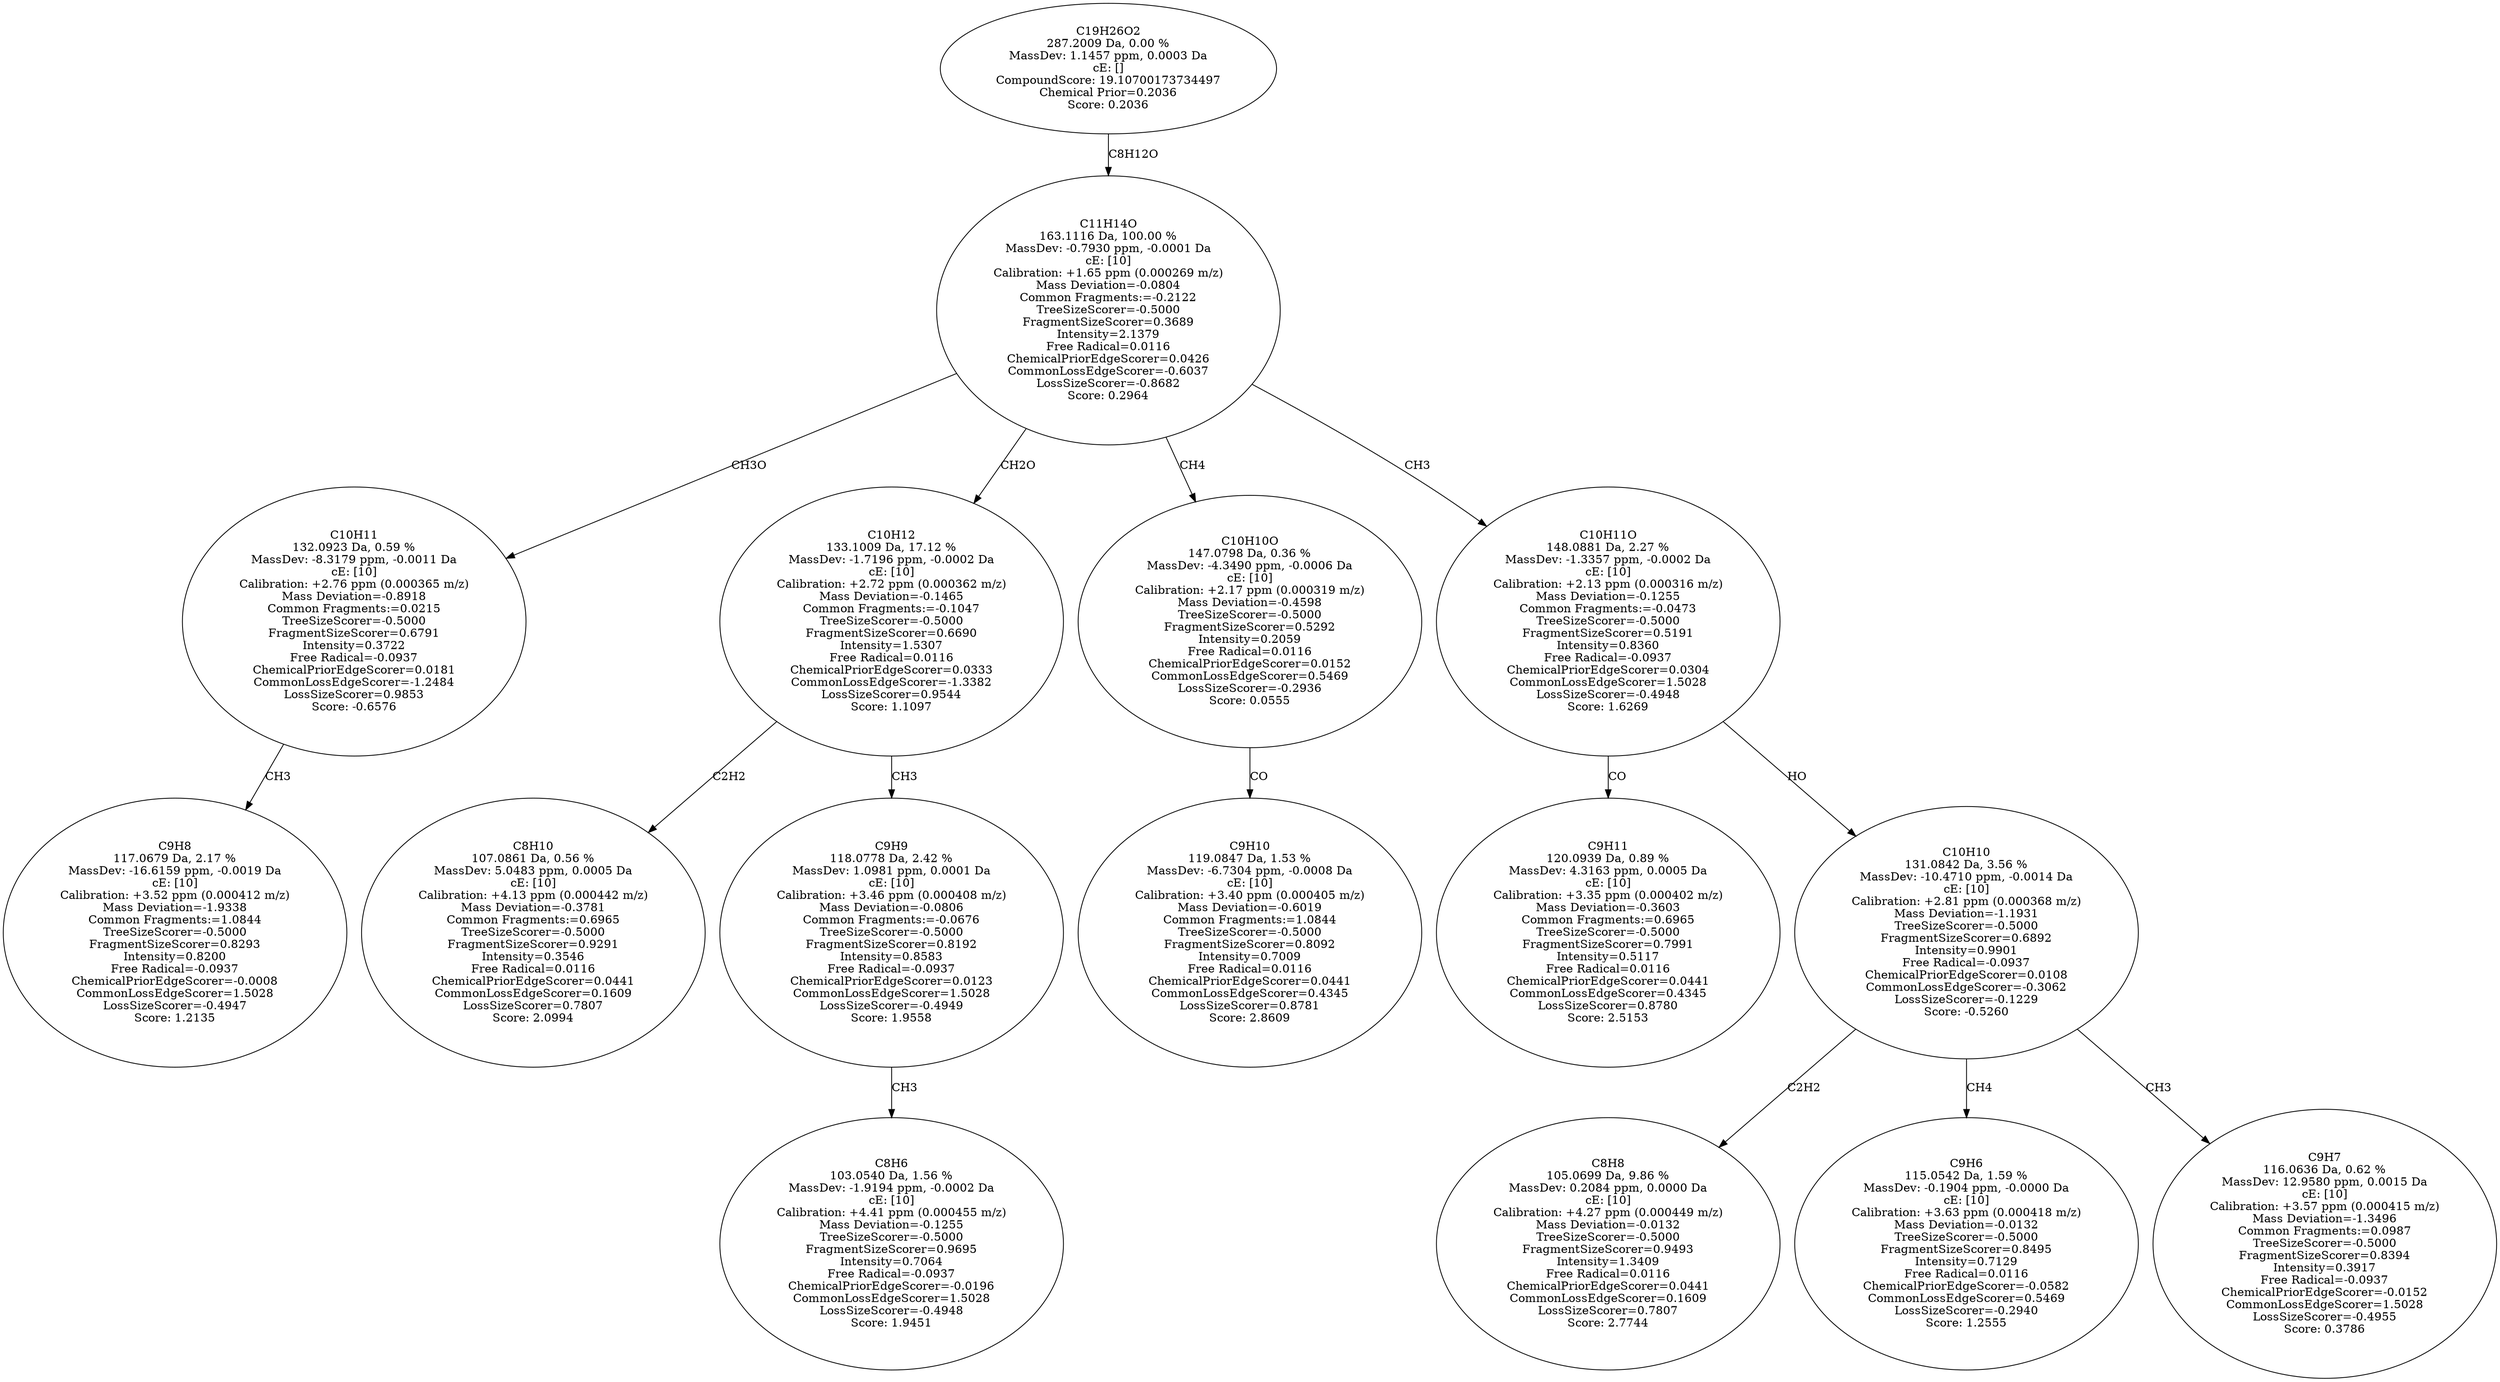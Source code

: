 strict digraph {
v1 [label="C9H8\n117.0679 Da, 2.17 %\nMassDev: -16.6159 ppm, -0.0019 Da\ncE: [10]\nCalibration: +3.52 ppm (0.000412 m/z)\nMass Deviation=-1.9338\nCommon Fragments:=1.0844\nTreeSizeScorer=-0.5000\nFragmentSizeScorer=0.8293\nIntensity=0.8200\nFree Radical=-0.0937\nChemicalPriorEdgeScorer=-0.0008\nCommonLossEdgeScorer=1.5028\nLossSizeScorer=-0.4947\nScore: 1.2135"];
v2 [label="C10H11\n132.0923 Da, 0.59 %\nMassDev: -8.3179 ppm, -0.0011 Da\ncE: [10]\nCalibration: +2.76 ppm (0.000365 m/z)\nMass Deviation=-0.8918\nCommon Fragments:=0.0215\nTreeSizeScorer=-0.5000\nFragmentSizeScorer=0.6791\nIntensity=0.3722\nFree Radical=-0.0937\nChemicalPriorEdgeScorer=0.0181\nCommonLossEdgeScorer=-1.2484\nLossSizeScorer=0.9853\nScore: -0.6576"];
v3 [label="C8H10\n107.0861 Da, 0.56 %\nMassDev: 5.0483 ppm, 0.0005 Da\ncE: [10]\nCalibration: +4.13 ppm (0.000442 m/z)\nMass Deviation=-0.3781\nCommon Fragments:=0.6965\nTreeSizeScorer=-0.5000\nFragmentSizeScorer=0.9291\nIntensity=0.3546\nFree Radical=0.0116\nChemicalPriorEdgeScorer=0.0441\nCommonLossEdgeScorer=0.1609\nLossSizeScorer=0.7807\nScore: 2.0994"];
v4 [label="C8H6\n103.0540 Da, 1.56 %\nMassDev: -1.9194 ppm, -0.0002 Da\ncE: [10]\nCalibration: +4.41 ppm (0.000455 m/z)\nMass Deviation=-0.1255\nTreeSizeScorer=-0.5000\nFragmentSizeScorer=0.9695\nIntensity=0.7064\nFree Radical=-0.0937\nChemicalPriorEdgeScorer=-0.0196\nCommonLossEdgeScorer=1.5028\nLossSizeScorer=-0.4948\nScore: 1.9451"];
v5 [label="C9H9\n118.0778 Da, 2.42 %\nMassDev: 1.0981 ppm, 0.0001 Da\ncE: [10]\nCalibration: +3.46 ppm (0.000408 m/z)\nMass Deviation=-0.0806\nCommon Fragments:=-0.0676\nTreeSizeScorer=-0.5000\nFragmentSizeScorer=0.8192\nIntensity=0.8583\nFree Radical=-0.0937\nChemicalPriorEdgeScorer=0.0123\nCommonLossEdgeScorer=1.5028\nLossSizeScorer=-0.4949\nScore: 1.9558"];
v6 [label="C10H12\n133.1009 Da, 17.12 %\nMassDev: -1.7196 ppm, -0.0002 Da\ncE: [10]\nCalibration: +2.72 ppm (0.000362 m/z)\nMass Deviation=-0.1465\nCommon Fragments:=-0.1047\nTreeSizeScorer=-0.5000\nFragmentSizeScorer=0.6690\nIntensity=1.5307\nFree Radical=0.0116\nChemicalPriorEdgeScorer=0.0333\nCommonLossEdgeScorer=-1.3382\nLossSizeScorer=0.9544\nScore: 1.1097"];
v7 [label="C9H10\n119.0847 Da, 1.53 %\nMassDev: -6.7304 ppm, -0.0008 Da\ncE: [10]\nCalibration: +3.40 ppm (0.000405 m/z)\nMass Deviation=-0.6019\nCommon Fragments:=1.0844\nTreeSizeScorer=-0.5000\nFragmentSizeScorer=0.8092\nIntensity=0.7009\nFree Radical=0.0116\nChemicalPriorEdgeScorer=0.0441\nCommonLossEdgeScorer=0.4345\nLossSizeScorer=0.8781\nScore: 2.8609"];
v8 [label="C10H10O\n147.0798 Da, 0.36 %\nMassDev: -4.3490 ppm, -0.0006 Da\ncE: [10]\nCalibration: +2.17 ppm (0.000319 m/z)\nMass Deviation=-0.4598\nTreeSizeScorer=-0.5000\nFragmentSizeScorer=0.5292\nIntensity=0.2059\nFree Radical=0.0116\nChemicalPriorEdgeScorer=0.0152\nCommonLossEdgeScorer=0.5469\nLossSizeScorer=-0.2936\nScore: 0.0555"];
v9 [label="C9H11\n120.0939 Da, 0.89 %\nMassDev: 4.3163 ppm, 0.0005 Da\ncE: [10]\nCalibration: +3.35 ppm (0.000402 m/z)\nMass Deviation=-0.3603\nCommon Fragments:=0.6965\nTreeSizeScorer=-0.5000\nFragmentSizeScorer=0.7991\nIntensity=0.5117\nFree Radical=0.0116\nChemicalPriorEdgeScorer=0.0441\nCommonLossEdgeScorer=0.4345\nLossSizeScorer=0.8780\nScore: 2.5153"];
v10 [label="C8H8\n105.0699 Da, 9.86 %\nMassDev: 0.2084 ppm, 0.0000 Da\ncE: [10]\nCalibration: +4.27 ppm (0.000449 m/z)\nMass Deviation=-0.0132\nTreeSizeScorer=-0.5000\nFragmentSizeScorer=0.9493\nIntensity=1.3409\nFree Radical=0.0116\nChemicalPriorEdgeScorer=0.0441\nCommonLossEdgeScorer=0.1609\nLossSizeScorer=0.7807\nScore: 2.7744"];
v11 [label="C9H6\n115.0542 Da, 1.59 %\nMassDev: -0.1904 ppm, -0.0000 Da\ncE: [10]\nCalibration: +3.63 ppm (0.000418 m/z)\nMass Deviation=-0.0132\nTreeSizeScorer=-0.5000\nFragmentSizeScorer=0.8495\nIntensity=0.7129\nFree Radical=0.0116\nChemicalPriorEdgeScorer=-0.0582\nCommonLossEdgeScorer=0.5469\nLossSizeScorer=-0.2940\nScore: 1.2555"];
v12 [label="C9H7\n116.0636 Da, 0.62 %\nMassDev: 12.9580 ppm, 0.0015 Da\ncE: [10]\nCalibration: +3.57 ppm (0.000415 m/z)\nMass Deviation=-1.3496\nCommon Fragments:=0.0987\nTreeSizeScorer=-0.5000\nFragmentSizeScorer=0.8394\nIntensity=0.3917\nFree Radical=-0.0937\nChemicalPriorEdgeScorer=-0.0152\nCommonLossEdgeScorer=1.5028\nLossSizeScorer=-0.4955\nScore: 0.3786"];
v13 [label="C10H10\n131.0842 Da, 3.56 %\nMassDev: -10.4710 ppm, -0.0014 Da\ncE: [10]\nCalibration: +2.81 ppm (0.000368 m/z)\nMass Deviation=-1.1931\nTreeSizeScorer=-0.5000\nFragmentSizeScorer=0.6892\nIntensity=0.9901\nFree Radical=-0.0937\nChemicalPriorEdgeScorer=0.0108\nCommonLossEdgeScorer=-0.3062\nLossSizeScorer=-0.1229\nScore: -0.5260"];
v14 [label="C10H11O\n148.0881 Da, 2.27 %\nMassDev: -1.3357 ppm, -0.0002 Da\ncE: [10]\nCalibration: +2.13 ppm (0.000316 m/z)\nMass Deviation=-0.1255\nCommon Fragments:=-0.0473\nTreeSizeScorer=-0.5000\nFragmentSizeScorer=0.5191\nIntensity=0.8360\nFree Radical=-0.0937\nChemicalPriorEdgeScorer=0.0304\nCommonLossEdgeScorer=1.5028\nLossSizeScorer=-0.4948\nScore: 1.6269"];
v15 [label="C11H14O\n163.1116 Da, 100.00 %\nMassDev: -0.7930 ppm, -0.0001 Da\ncE: [10]\nCalibration: +1.65 ppm (0.000269 m/z)\nMass Deviation=-0.0804\nCommon Fragments:=-0.2122\nTreeSizeScorer=-0.5000\nFragmentSizeScorer=0.3689\nIntensity=2.1379\nFree Radical=0.0116\nChemicalPriorEdgeScorer=0.0426\nCommonLossEdgeScorer=-0.6037\nLossSizeScorer=-0.8682\nScore: 0.2964"];
v16 [label="C19H26O2\n287.2009 Da, 0.00 %\nMassDev: 1.1457 ppm, 0.0003 Da\ncE: []\nCompoundScore: 19.10700173734497\nChemical Prior=0.2036\nScore: 0.2036"];
v2 -> v1 [label="CH3"];
v15 -> v2 [label="CH3O"];
v6 -> v3 [label="C2H2"];
v5 -> v4 [label="CH3"];
v6 -> v5 [label="CH3"];
v15 -> v6 [label="CH2O"];
v8 -> v7 [label="CO"];
v15 -> v8 [label="CH4"];
v14 -> v9 [label="CO"];
v13 -> v10 [label="C2H2"];
v13 -> v11 [label="CH4"];
v13 -> v12 [label="CH3"];
v14 -> v13 [label="HO"];
v15 -> v14 [label="CH3"];
v16 -> v15 [label="C8H12O"];
}